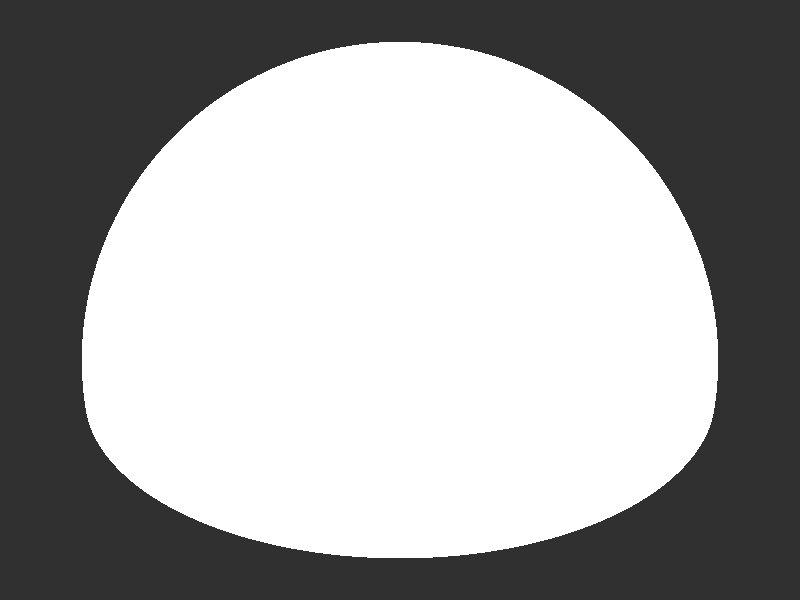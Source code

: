 // This work is licensed under the Creative Commons Attribution 3.0 Unported License.
// To view a copy of this license, visit http://creativecommons.org/licenses/by/3.0/
// or send a letter to Creative Commons, 444 Castro Street, Suite 900, Mountain View,
// California, 94041, USA.

// Persistence Of Vision raytracer version 3.5 sample file.
//
// -w320 -h240
// -w800 -h600 +a0.3

// By Alexander Enzmann
/* sample quartic scene file written by Alexander Enzmann */
#version  3.7;
global_settings { 
  assumed_gamma 1.0
}

#include "colors.inc"
#include "shapes.inc"
#include "textures.inc"

/* Witch of Agnesi */
intersection {
   quartic {
      < 0.0,  0.0,  0.0,  0.0,  0.0,  0.0,  1.0,  0.0,  0.0,  0.0,
        0.0,  0.0,  0.0,  0.0,  0.0,  0.0,  0.0,  0.0,  0.0,  0.0,
        0.0,  0.0,  0.0,  0.0,  0.0,  0.0,  0.0,  1.0,  0.0,  0.04,
        0.0,  0.0,  0.0,  0.0,  0.04 >

      texture {
         pigment{ color rgb<0.7,0.0,0.0>  }
         normal { radial 0.5 frequency 20 sine_wave }  
         finish {
            //specular 0.5 roughness 0.05
            phong 1 phong_size 30
            //ambient 0.2
            //diffuse 0.8
         }
      }
   }

   sphere {
      <0, 0, 0>, 1
      texture { pigment { Clear } }
   }

   bounded_by { sphere { <0, 0, 0>, 1.5 } }
   rotate <30, 0, 180>
}

//-------------------------------------------------------------------------
// This scene uses a non-standard camera set-up. 
// (See CAMERA in the included documentation for details.) 
// If you are new to POV-Ray, you might want to try a different demo scene.
//-------------------------------------------------------------------------
camera {
   location  <0.0, 0.0, -3.0>
   direction <0.0, 0.1,  1.5>
   up        <0.0, 1.0,  0.0>
   right     x*image_width/image_height
}

light_source { <1200, 30, -300> colour White }

light_source { <-200,1000, -300> colour White }

background { color rgb<1,1,1>*0.03 } 
 
